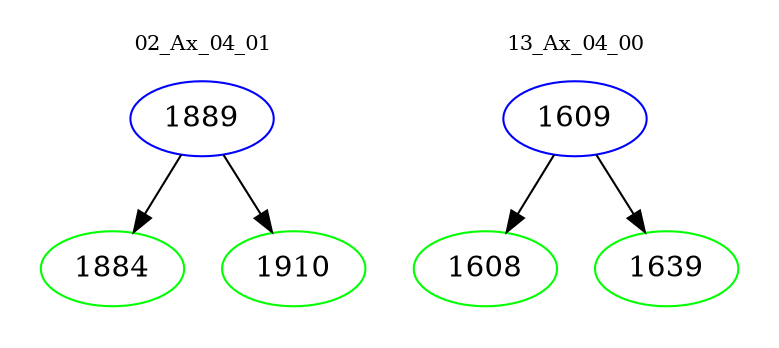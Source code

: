 digraph{
subgraph cluster_0 {
color = white
label = "02_Ax_04_01";
fontsize=10;
T0_1889 [label="1889", color="blue"]
T0_1889 -> T0_1884 [color="black"]
T0_1884 [label="1884", color="green"]
T0_1889 -> T0_1910 [color="black"]
T0_1910 [label="1910", color="green"]
}
subgraph cluster_1 {
color = white
label = "13_Ax_04_00";
fontsize=10;
T1_1609 [label="1609", color="blue"]
T1_1609 -> T1_1608 [color="black"]
T1_1608 [label="1608", color="green"]
T1_1609 -> T1_1639 [color="black"]
T1_1639 [label="1639", color="green"]
}
}
